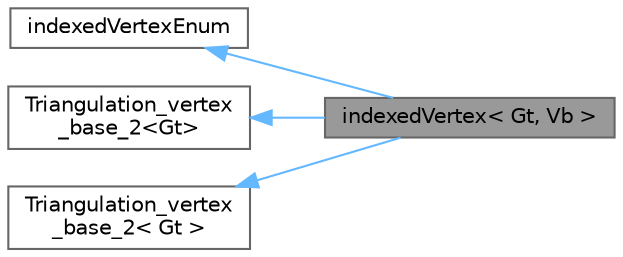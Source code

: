 digraph "indexedVertex&lt; Gt, Vb &gt;"
{
 // LATEX_PDF_SIZE
  bgcolor="transparent";
  edge [fontname=Helvetica,fontsize=10,labelfontname=Helvetica,labelfontsize=10];
  node [fontname=Helvetica,fontsize=10,shape=box,height=0.2,width=0.4];
  rankdir="LR";
  Node1 [id="Node000001",label="indexedVertex\< Gt, Vb \>",height=0.2,width=0.4,color="gray40", fillcolor="grey60", style="filled", fontcolor="black",tooltip="An indexed form of CGAL::Triangulation_vertex_base_3<K> used to keep track of the Delaunay vertices i..."];
  Node2 -> Node1 [id="edge1_Node000001_Node000002",dir="back",color="steelblue1",style="solid",tooltip=" "];
  Node2 [id="Node000002",label="indexedVertexEnum",height=0.2,width=0.4,color="gray40", fillcolor="white", style="filled",URL="$classFoam_1_1indexedVertexEnum.html",tooltip=" "];
  Node3 -> Node1 [id="edge2_Node000001_Node000003",dir="back",color="steelblue1",style="solid",tooltip=" "];
  Node3 [id="Node000003",label="Triangulation_vertex\l_base_2\<Gt\>",height=0.2,width=0.4,color="gray40", fillcolor="white", style="filled",tooltip=" "];
  Node4 -> Node1 [id="edge3_Node000001_Node000004",dir="back",color="steelblue1",style="solid",tooltip=" "];
  Node4 [id="Node000004",label="Triangulation_vertex\l_base_2\< Gt \>",height=0.2,width=0.4,color="gray40", fillcolor="white", style="filled",tooltip=" "];
}
